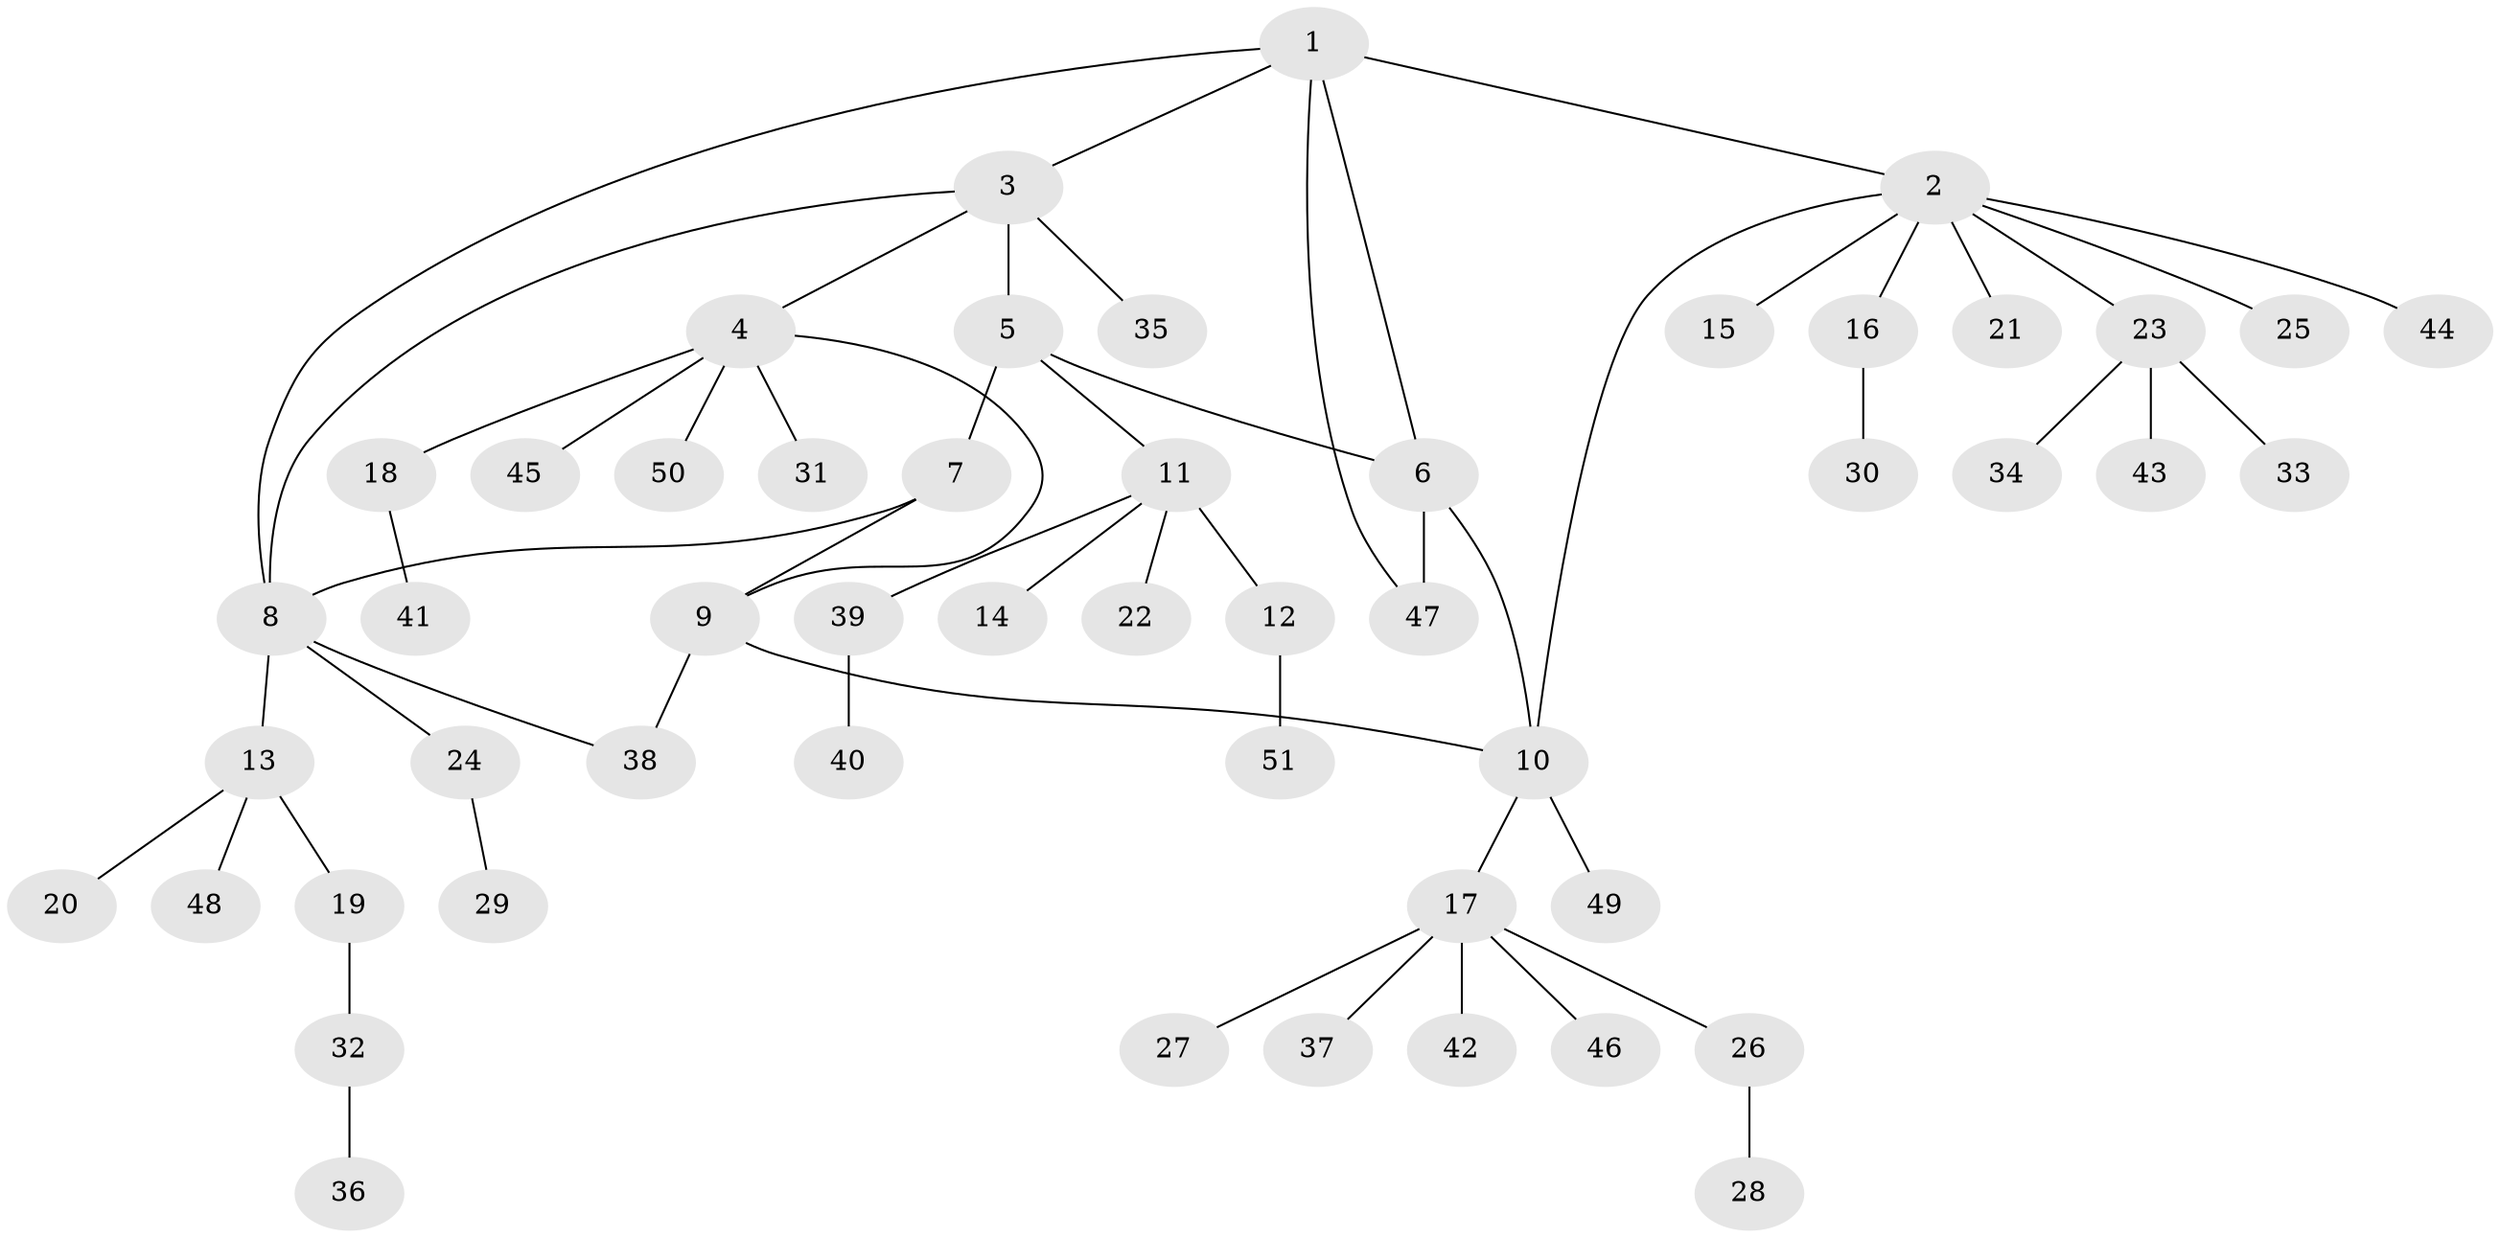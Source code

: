 // Generated by graph-tools (version 1.1) at 2025/50/03/09/25 03:50:40]
// undirected, 51 vertices, 58 edges
graph export_dot {
graph [start="1"]
  node [color=gray90,style=filled];
  1;
  2;
  3;
  4;
  5;
  6;
  7;
  8;
  9;
  10;
  11;
  12;
  13;
  14;
  15;
  16;
  17;
  18;
  19;
  20;
  21;
  22;
  23;
  24;
  25;
  26;
  27;
  28;
  29;
  30;
  31;
  32;
  33;
  34;
  35;
  36;
  37;
  38;
  39;
  40;
  41;
  42;
  43;
  44;
  45;
  46;
  47;
  48;
  49;
  50;
  51;
  1 -- 2;
  1 -- 3;
  1 -- 6;
  1 -- 8;
  1 -- 47;
  2 -- 10;
  2 -- 15;
  2 -- 16;
  2 -- 21;
  2 -- 23;
  2 -- 25;
  2 -- 44;
  3 -- 4;
  3 -- 5;
  3 -- 8;
  3 -- 35;
  4 -- 9;
  4 -- 18;
  4 -- 31;
  4 -- 45;
  4 -- 50;
  5 -- 6;
  5 -- 7;
  5 -- 11;
  6 -- 10;
  6 -- 47;
  7 -- 8;
  7 -- 9;
  8 -- 13;
  8 -- 24;
  8 -- 38;
  9 -- 10;
  9 -- 38;
  10 -- 17;
  10 -- 49;
  11 -- 12;
  11 -- 14;
  11 -- 22;
  11 -- 39;
  12 -- 51;
  13 -- 19;
  13 -- 20;
  13 -- 48;
  16 -- 30;
  17 -- 26;
  17 -- 27;
  17 -- 37;
  17 -- 42;
  17 -- 46;
  18 -- 41;
  19 -- 32;
  23 -- 33;
  23 -- 34;
  23 -- 43;
  24 -- 29;
  26 -- 28;
  32 -- 36;
  39 -- 40;
}
